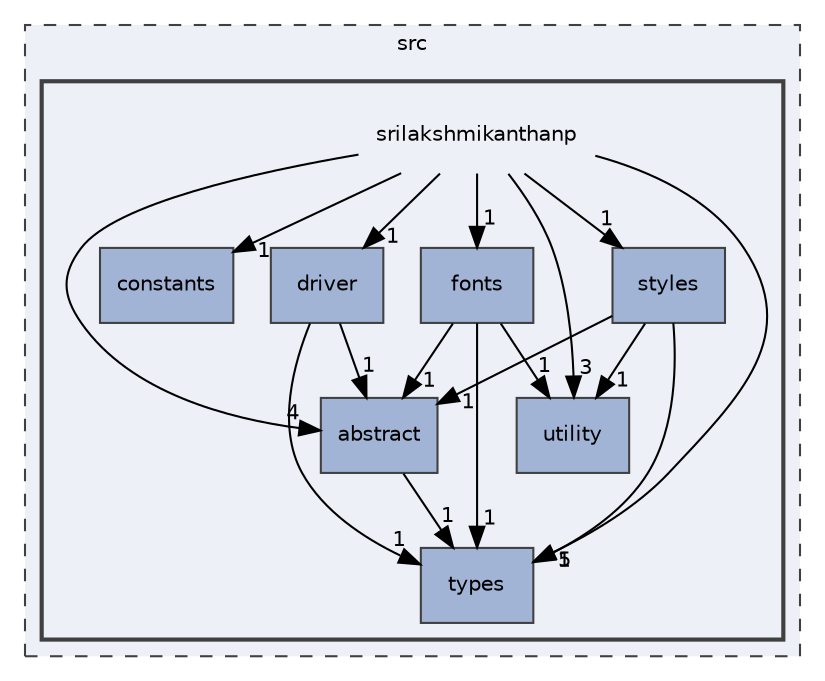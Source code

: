 digraph "D:/source/srilakshmikanthanp/libfiglet/src/srilakshmikanthanp"
{
 // LATEX_PDF_SIZE
  edge [fontname="Helvetica",fontsize="10",labelfontname="Helvetica",labelfontsize="10"];
  node [fontname="Helvetica",fontsize="10",shape=record];
  compound=true
  subgraph clusterdir_68267d1309a1af8e8297ef4c3efbcdba {
    graph [ bgcolor="#edf0f7", pencolor="grey25", style="filled,dashed,", label="src", fontname="Helvetica", fontsize="10", URL="dir_68267d1309a1af8e8297ef4c3efbcdba.html"]
  subgraph clusterdir_93f0c05ce9d266791f30f3a707625e27 {
    graph [ bgcolor="#edf0f7", pencolor="grey25", style="filled,bold,", label="", fontname="Helvetica", fontsize="10", URL="dir_93f0c05ce9d266791f30f3a707625e27.html"]
    dir_93f0c05ce9d266791f30f3a707625e27 [shape=plaintext, label="srilakshmikanthanp"];
  dir_808d01e0e6d7653322f2e957f0548f91 [shape=box, label="abstract", style="filled,", fillcolor="#a2b4d6", color="grey25", URL="dir_808d01e0e6d7653322f2e957f0548f91.html"];
  dir_0b875027c68538d25af766e192f2c5f8 [shape=box, label="constants", style="filled,", fillcolor="#a2b4d6", color="grey25", URL="dir_0b875027c68538d25af766e192f2c5f8.html"];
  dir_b6964a6d663be34873fa2c8556c9c521 [shape=box, label="driver", style="filled,", fillcolor="#a2b4d6", color="grey25", URL="dir_b6964a6d663be34873fa2c8556c9c521.html"];
  dir_53f94492b28f57e543438fac533f0c12 [shape=box, label="fonts", style="filled,", fillcolor="#a2b4d6", color="grey25", URL="dir_53f94492b28f57e543438fac533f0c12.html"];
  dir_cd05fae38db9cb251f120cb5c7f8ce5e [shape=box, label="styles", style="filled,", fillcolor="#a2b4d6", color="grey25", URL="dir_cd05fae38db9cb251f120cb5c7f8ce5e.html"];
  dir_e8fe6b248cc7ea74d1bc4678d5a547cd [shape=box, label="types", style="filled,", fillcolor="#a2b4d6", color="grey25", URL="dir_e8fe6b248cc7ea74d1bc4678d5a547cd.html"];
  dir_6e33c9fd847494bfdb2e93fd27cfbc2d [shape=box, label="utility", style="filled,", fillcolor="#a2b4d6", color="grey25", URL="dir_6e33c9fd847494bfdb2e93fd27cfbc2d.html"];
  }
  }
  dir_93f0c05ce9d266791f30f3a707625e27->dir_0b875027c68538d25af766e192f2c5f8 [headlabel="1", labeldistance=1.5 headhref="dir_000005_000001.html"];
  dir_93f0c05ce9d266791f30f3a707625e27->dir_53f94492b28f57e543438fac533f0c12 [headlabel="1", labeldistance=1.5 headhref="dir_000005_000003.html"];
  dir_93f0c05ce9d266791f30f3a707625e27->dir_6e33c9fd847494bfdb2e93fd27cfbc2d [headlabel="3", labeldistance=1.5 headhref="dir_000005_000008.html"];
  dir_93f0c05ce9d266791f30f3a707625e27->dir_808d01e0e6d7653322f2e957f0548f91 [headlabel="4", labeldistance=1.5 headhref="dir_000005_000000.html"];
  dir_93f0c05ce9d266791f30f3a707625e27->dir_b6964a6d663be34873fa2c8556c9c521 [headlabel="1", labeldistance=1.5 headhref="dir_000005_000002.html"];
  dir_93f0c05ce9d266791f30f3a707625e27->dir_cd05fae38db9cb251f120cb5c7f8ce5e [headlabel="1", labeldistance=1.5 headhref="dir_000005_000006.html"];
  dir_93f0c05ce9d266791f30f3a707625e27->dir_e8fe6b248cc7ea74d1bc4678d5a547cd [headlabel="5", labeldistance=1.5 headhref="dir_000005_000007.html"];
  dir_808d01e0e6d7653322f2e957f0548f91->dir_e8fe6b248cc7ea74d1bc4678d5a547cd [headlabel="1", labeldistance=1.5 headhref="dir_000000_000007.html"];
  dir_b6964a6d663be34873fa2c8556c9c521->dir_808d01e0e6d7653322f2e957f0548f91 [headlabel="1", labeldistance=1.5 headhref="dir_000002_000000.html"];
  dir_b6964a6d663be34873fa2c8556c9c521->dir_e8fe6b248cc7ea74d1bc4678d5a547cd [headlabel="1", labeldistance=1.5 headhref="dir_000002_000007.html"];
  dir_53f94492b28f57e543438fac533f0c12->dir_6e33c9fd847494bfdb2e93fd27cfbc2d [headlabel="1", labeldistance=1.5 headhref="dir_000003_000008.html"];
  dir_53f94492b28f57e543438fac533f0c12->dir_808d01e0e6d7653322f2e957f0548f91 [headlabel="1", labeldistance=1.5 headhref="dir_000003_000000.html"];
  dir_53f94492b28f57e543438fac533f0c12->dir_e8fe6b248cc7ea74d1bc4678d5a547cd [headlabel="1", labeldistance=1.5 headhref="dir_000003_000007.html"];
  dir_cd05fae38db9cb251f120cb5c7f8ce5e->dir_6e33c9fd847494bfdb2e93fd27cfbc2d [headlabel="1", labeldistance=1.5 headhref="dir_000006_000008.html"];
  dir_cd05fae38db9cb251f120cb5c7f8ce5e->dir_808d01e0e6d7653322f2e957f0548f91 [headlabel="1", labeldistance=1.5 headhref="dir_000006_000000.html"];
  dir_cd05fae38db9cb251f120cb5c7f8ce5e->dir_e8fe6b248cc7ea74d1bc4678d5a547cd [headlabel="1", labeldistance=1.5 headhref="dir_000006_000007.html"];
}
